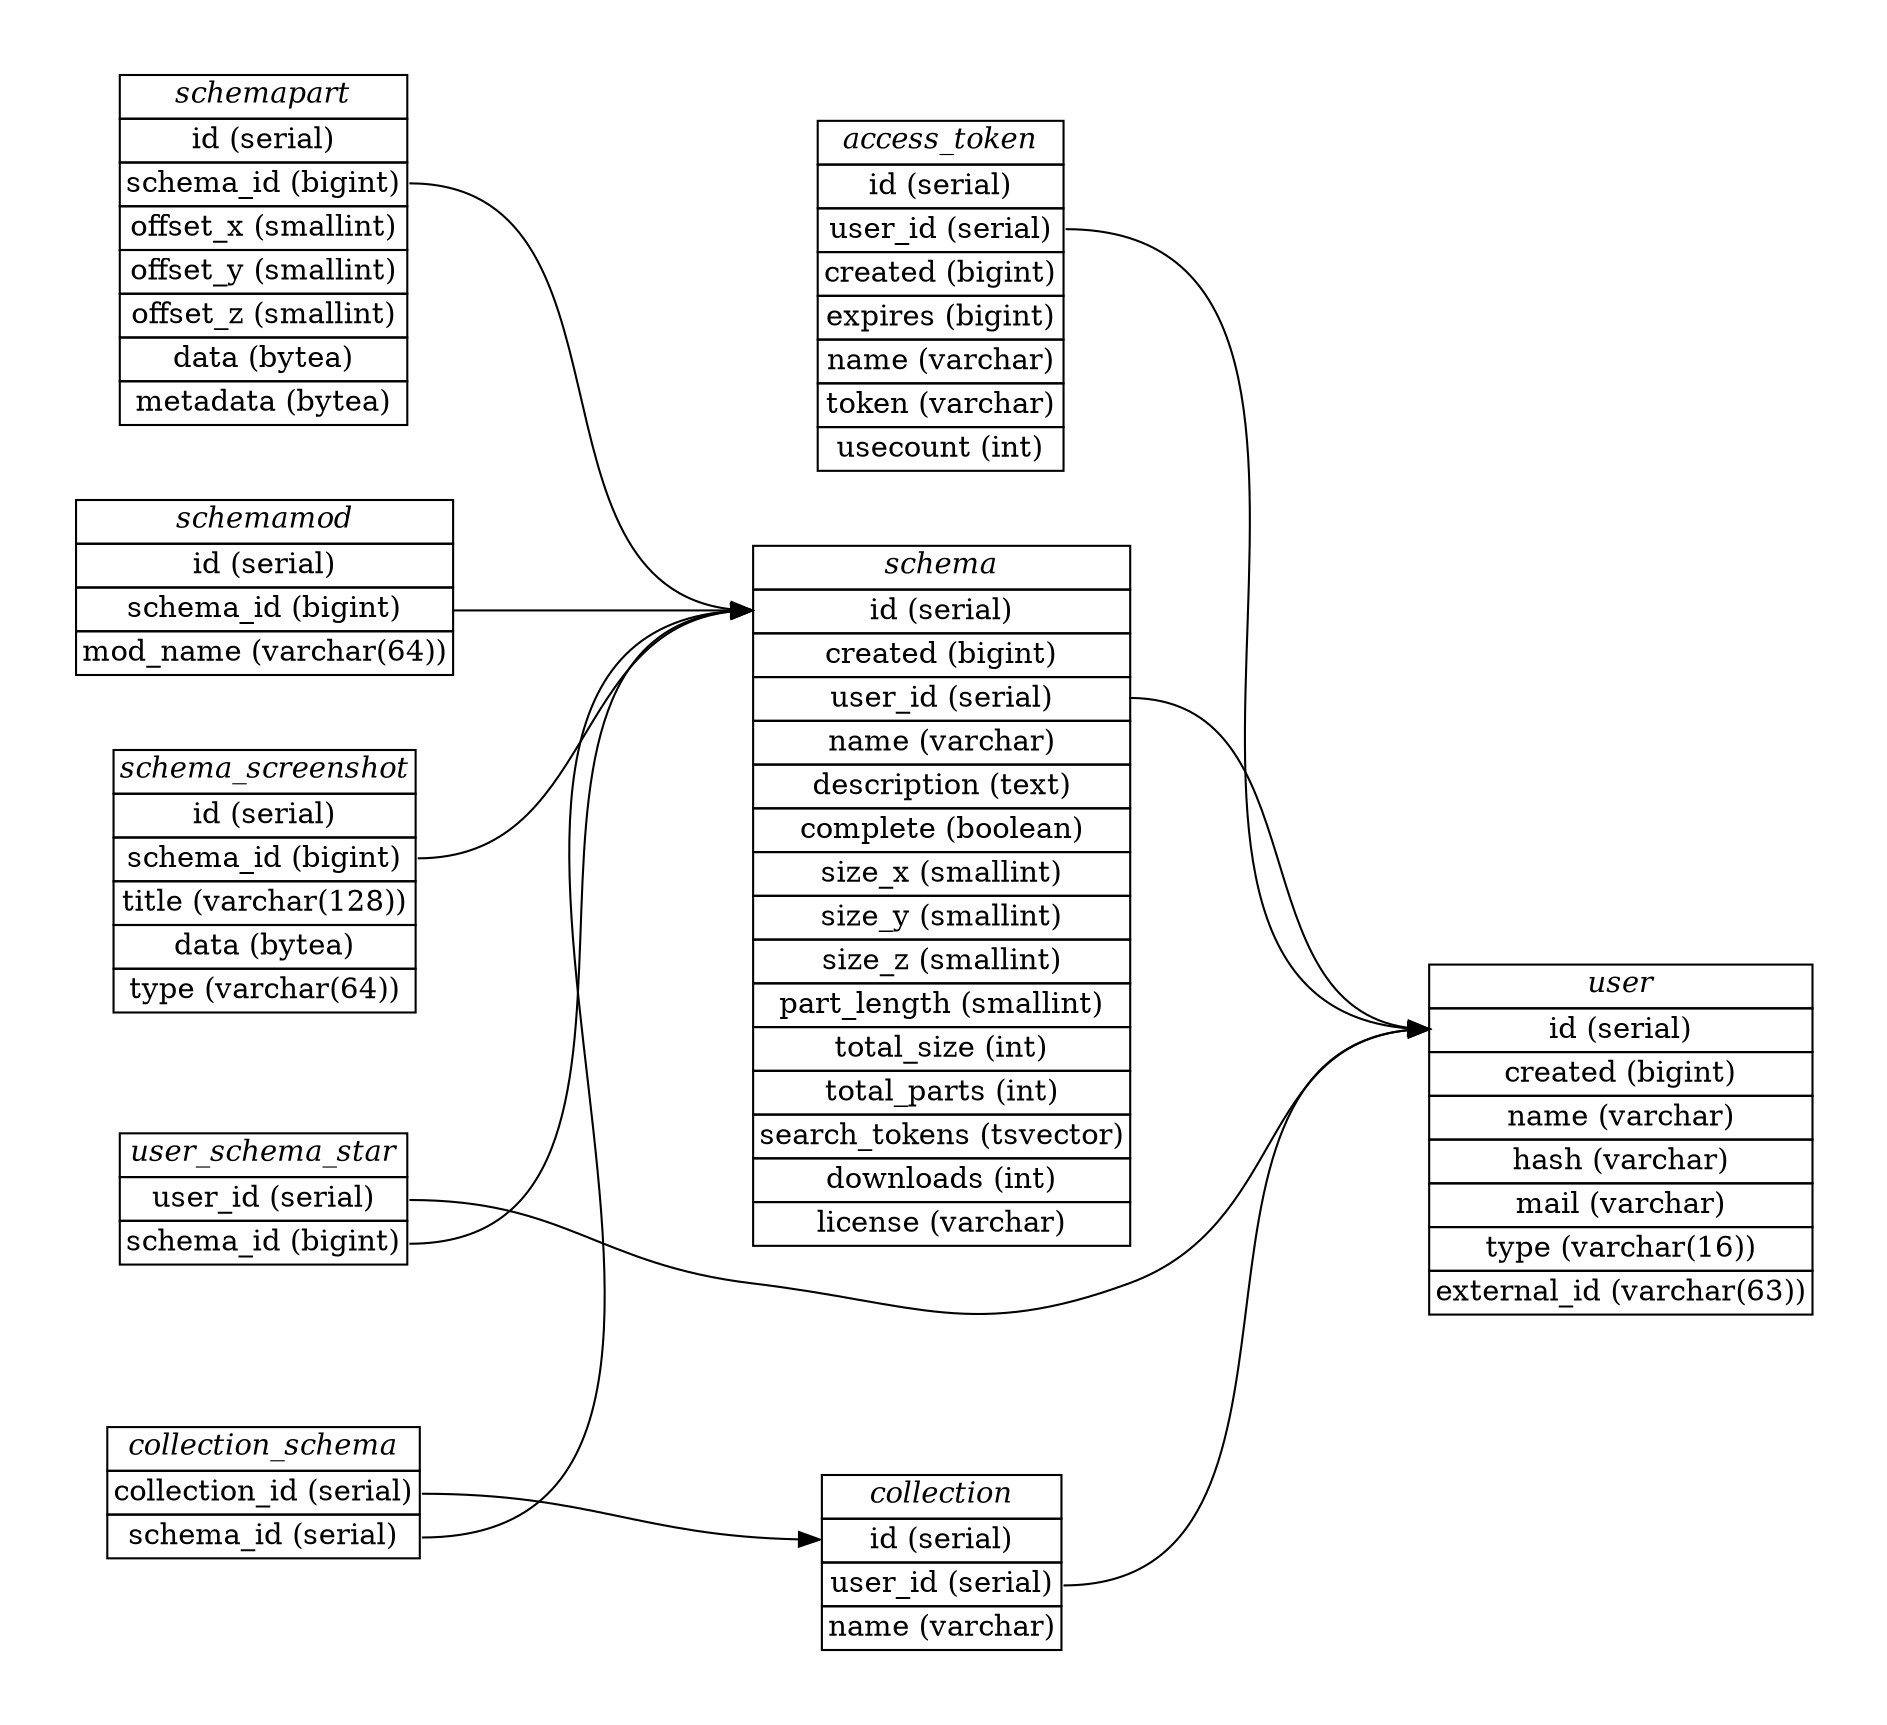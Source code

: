 digraph {
	graph [pad="0.5", nodesep="0.5", ranksep="2"];
	node [shape=plain]
	rankdir=LR;

	user [label=<
	<table border="0" cellborder="1" cellspacing="0">
	  <tr><td><i>user</i></td></tr>
	  <tr><td port="1">id (serial)</td></tr>
	  <tr><td port="2">created (bigint)</td></tr>
	  <tr><td port="3">name (varchar)</td></tr>
	  <tr><td port="4">hash (varchar)</td></tr>
	  <tr><td port="5">mail (varchar)</td></tr>
		<tr><td port="5b">type (varchar(16))</td></tr>
		<tr><td port="5c">external_id (varchar(63))</td></tr>
	</table>>];

	access_token [label=<
	<table border="0" cellborder="1" cellspacing="0">
	  <tr><td><i>access_token</i></td></tr>
	  <tr><td port="40">id (serial)</td></tr>
		<tr><td port="41">user_id (serial)</td></tr>
		<tr><td port="42">created (bigint)</td></tr>
		<tr><td port="43">expires (bigint)</td></tr>
	  <tr><td port="44">name (varchar)</td></tr>
		<tr><td port="45">token (varchar)</td></tr>
		<tr><td port="46">usecount (int)</td></tr>
	</table>>];


	schema [label=<
	<table border="0" cellborder="1" cellspacing="0">
	  <tr><td><i>schema</i></td></tr>
	  <tr><td port="6">id (serial)</td></tr>
	  <tr><td port="7">created (bigint)</td></tr>
	  <tr><td port="8">user_id (serial)</td></tr>
		<tr><td port="9">name (varchar)</td></tr>
	  <tr><td port="10">description (text)</td></tr>
	  <tr><td port="11">complete (boolean)</td></tr>
	  <tr><td port="12">size_x (smallint)</td></tr>
	  <tr><td port="13">size_y (smallint)</td></tr>
	  <tr><td port="14">size_z (smallint)</td></tr>
	  <tr><td port="15">part_length (smallint)</td></tr>
	  <tr><td port="16">total_size (int)</td></tr>
	  <tr><td port="17">total_parts (int)</td></tr>
	  <tr><td port="18">search_tokens (tsvector)</td></tr>
	  <tr><td port="19">downloads (int)</td></tr>
		<tr><td port="20">license (varchar)</td></tr>
	</table>>];

	schemapart [label=<
	<table border="0" cellborder="1" cellspacing="0">
	  <tr><td><i>schemapart</i></td></tr>
	  <tr><td port="22">id (serial)</td></tr>
	  <tr><td port="23">schema_id (bigint)</td></tr>
	  <tr><td port="24">offset_x (smallint)</td></tr>
	  <tr><td port="25">offset_y (smallint)</td></tr>
	  <tr><td port="26">offset_z (smallint)</td></tr>
	  <tr><td port="27">data (bytea)</td></tr>
	  <tr><td port="28">metadata (bytea)</td></tr>
	</table>>];

	schemamod [label=<
	<table border="0" cellborder="1" cellspacing="0">
	  <tr><td><i>schemamod</i></td></tr>
	  <tr><td port="29">id (serial)</td></tr>
	  <tr><td port="30">schema_id (bigint)</td></tr>
	  <tr><td port="31">mod_name (varchar(64))</td></tr>
	</table>>];

	user_schema_star [label=<
	<table border="0" cellborder="1" cellspacing="0">
	  <tr><td><i>user_schema_star</i></td></tr>
	  <tr><td port="33">user_id (serial)</td></tr>
	  <tr><td port="34">schema_id (bigint)</td></tr>
	</table>>];

	schema_screenshot [label=<
	<table border="0" cellborder="1" cellspacing="0">
	  <tr><td><i>schema_screenshot</i></td></tr>
	  <tr><td port="35">id (serial)</td></tr>
	  <tr><td port="36">schema_id (bigint)</td></tr>
	  <tr><td port="37">title (varchar(128))</td></tr>
	  <tr><td port="38">data (bytea)</td></tr>
	  <tr><td port="39">type (varchar(64))</td></tr>
	</table>>];

	collection [label=<
	<table border="0" cellborder="1" cellspacing="0">
	  <tr><td><i>collection</i></td></tr>
		<tr><td port="50">id (serial)</td></tr>
	  <tr><td port="51">user_id (serial)</td></tr>
		<tr><td port="52">name (varchar)</td></tr>
	</table>>];

	collection_schema [label=<
	<table border="0" cellborder="1" cellspacing="0">
	  <tr><td><i>collection_schema</i></td></tr>
		<tr><td port="61">collection_id (serial)</td></tr>
		<tr><td port="62">schema_id (serial)</td></tr>
	</table>>];

	collection_schema:62 -> schema:6;
	collection_schema:61 -> collection:50;
	collection:51 -> user:1;
	schema:8 -> user:1;
	access_token:41 -> user:1
	schemapart:23 -> schema:6;
	schemamod:30 -> schema:6;
	user_schema_star:33 -> user:1;
	user_schema_star:34 -> schema:6;
	schema_screenshot:36 -> schema:6;
}
